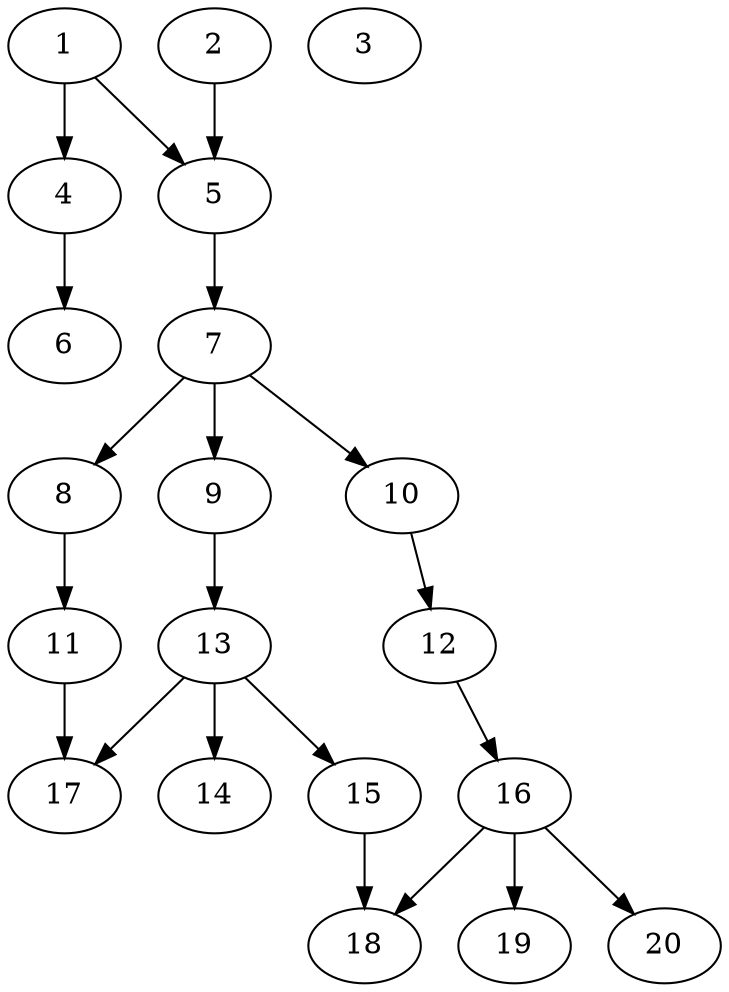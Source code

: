 // DAG automatically generated by daggen at Sat Jul 27 15:37:47 2019
// ./daggen --dot -n 20 --ccr 0.4 --fat 0.5 --regular 0.5 --density 0.4 --mindata 5242880 --maxdata 52428800 
digraph G {
  1 [size="115105280", alpha="0.05", expect_size="46042112"] 
  1 -> 4 [size ="46042112"]
  1 -> 5 [size ="46042112"]
  2 [size="62871040", alpha="0.03", expect_size="25148416"] 
  2 -> 5 [size ="25148416"]
  3 [size="55941120", alpha="0.18", expect_size="22376448"] 
  4 [size="44436480", alpha="0.16", expect_size="17774592"] 
  4 -> 6 [size ="17774592"]
  5 [size="118714880", alpha="0.13", expect_size="47485952"] 
  5 -> 7 [size ="47485952"]
  6 [size="127912960", alpha="0.11", expect_size="51165184"] 
  7 [size="39357440", alpha="0.03", expect_size="15742976"] 
  7 -> 8 [size ="15742976"]
  7 -> 9 [size ="15742976"]
  7 -> 10 [size ="15742976"]
  8 [size="86545920", alpha="0.05", expect_size="34618368"] 
  8 -> 11 [size ="34618368"]
  9 [size="26920960", alpha="0.06", expect_size="10768384"] 
  9 -> 13 [size ="10768384"]
  10 [size="77135360", alpha="0.00", expect_size="30854144"] 
  10 -> 12 [size ="30854144"]
  11 [size="49935360", alpha="0.17", expect_size="19974144"] 
  11 -> 17 [size ="19974144"]
  12 [size="78558720", alpha="0.07", expect_size="31423488"] 
  12 -> 16 [size ="31423488"]
  13 [size="95001600", alpha="0.14", expect_size="38000640"] 
  13 -> 14 [size ="38000640"]
  13 -> 15 [size ="38000640"]
  13 -> 17 [size ="38000640"]
  14 [size="81515520", alpha="0.03", expect_size="32606208"] 
  15 [size="55833600", alpha="0.02", expect_size="22333440"] 
  15 -> 18 [size ="22333440"]
  16 [size="15659520", alpha="0.13", expect_size="6263808"] 
  16 -> 18 [size ="6263808"]
  16 -> 19 [size ="6263808"]
  16 -> 20 [size ="6263808"]
  17 [size="83440640", alpha="0.14", expect_size="33376256"] 
  18 [size="103175680", alpha="0.11", expect_size="41270272"] 
  19 [size="130449920", alpha="0.12", expect_size="52179968"] 
  20 [size="46476800", alpha="0.00", expect_size="18590720"] 
}
